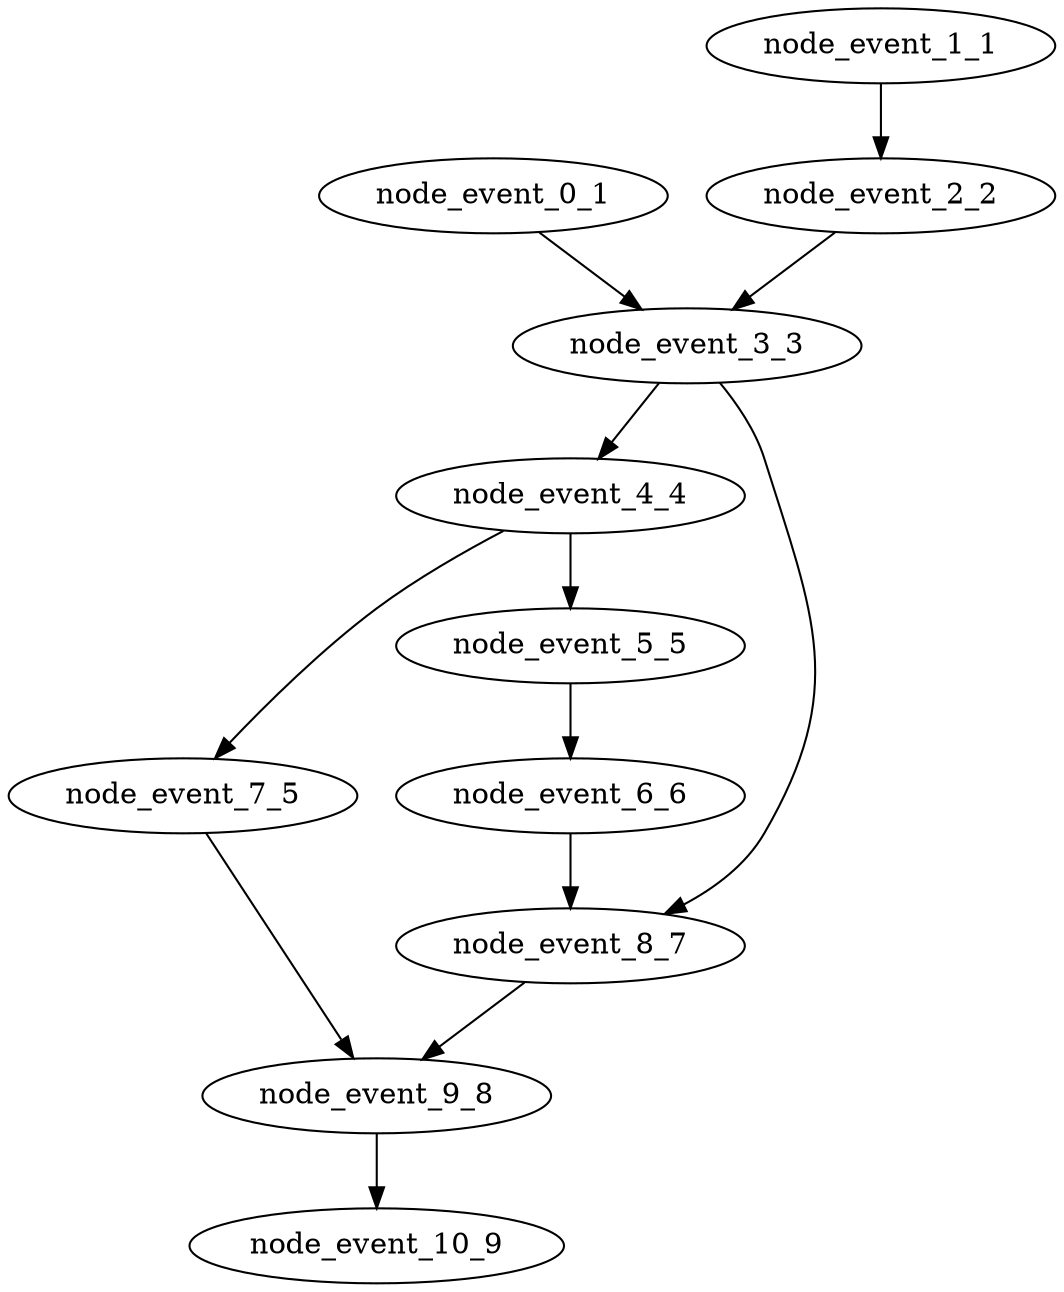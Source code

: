 digraph {
    node_event_0_1 [EventIndex="0" EventType="DotQasm.Scheduling.GateEvent" Depth="1" Dependencies="0" Latency="00:00:00.0010000" Priority="0.015"];
    node_event_1_1 [EventIndex="1" EventType="DotQasm.Scheduling.GateEvent" Depth="1" Dependencies="0" Latency="00:00:00.0010000" Priority="0.017"];
    node_event_2_2 [EventIndex="2" EventType="DotQasm.Scheduling.ControlledGateEvent" Depth="2" Dependencies="1" Latency="00:00:00.0020000" Priority="0.016"];
    node_event_3_3 [EventIndex="3" EventType="DotQasm.Scheduling.BarrierEvent" Depth="3" Dependencies="3" Latency="00:00:00.0010000" Priority="0.013999999999999999"];
    node_event_4_4 [EventIndex="4" EventType="DotQasm.Scheduling.ControlledGateEvent" Depth="4" Dependencies="4" Latency="00:00:00.0020000" Priority="0.013"];
    node_event_5_5 [EventIndex="5" EventType="DotQasm.Scheduling.GateEvent" Depth="5" Dependencies="5" Latency="00:00:00.0010000" Priority="0.011"];
    node_event_6_6 [EventIndex="6" EventType="DotQasm.Scheduling.MeasurementEvent" Depth="6" Dependencies="6" Latency="00:00:00.0030000" Priority="0.01"];
    node_event_7_5 [EventIndex="7" EventType="DotQasm.Scheduling.MeasurementEvent" Depth="5" Dependencies="5" Latency="00:00:00.0030000" Priority="0.008"];
    node_event_8_7 [EventIndex="8" EventType="DotQasm.Scheduling.IfEvent" Depth="7" Dependencies="11" Latency="00:00:00.0020000" Priority="0.007"];
    node_event_9_8 [EventIndex="9" EventType="DotQasm.Scheduling.IfEvent" Depth="8" Dependencies="18" Latency="00:00:00.0020000" Priority="0.005"];
    node_event_10_9 [EventIndex="10" EventType="DotQasm.Scheduling.MeasurementEvent" Depth="9" Dependencies="19" Latency="00:00:00.0030000" Priority="0.003"];
    node_event_0_1 -> node_event_3_3;
    node_event_1_1 -> node_event_2_2;
    node_event_2_2 -> node_event_3_3;
    node_event_3_3 -> node_event_4_4;
    node_event_3_3 -> node_event_8_7;
    node_event_4_4 -> node_event_5_5;
    node_event_4_4 -> node_event_7_5;
    node_event_5_5 -> node_event_6_6;
    node_event_6_6 -> node_event_8_7;
    node_event_7_5 -> node_event_9_8;
    node_event_8_7 -> node_event_9_8;
    node_event_9_8 -> node_event_10_9;
}
